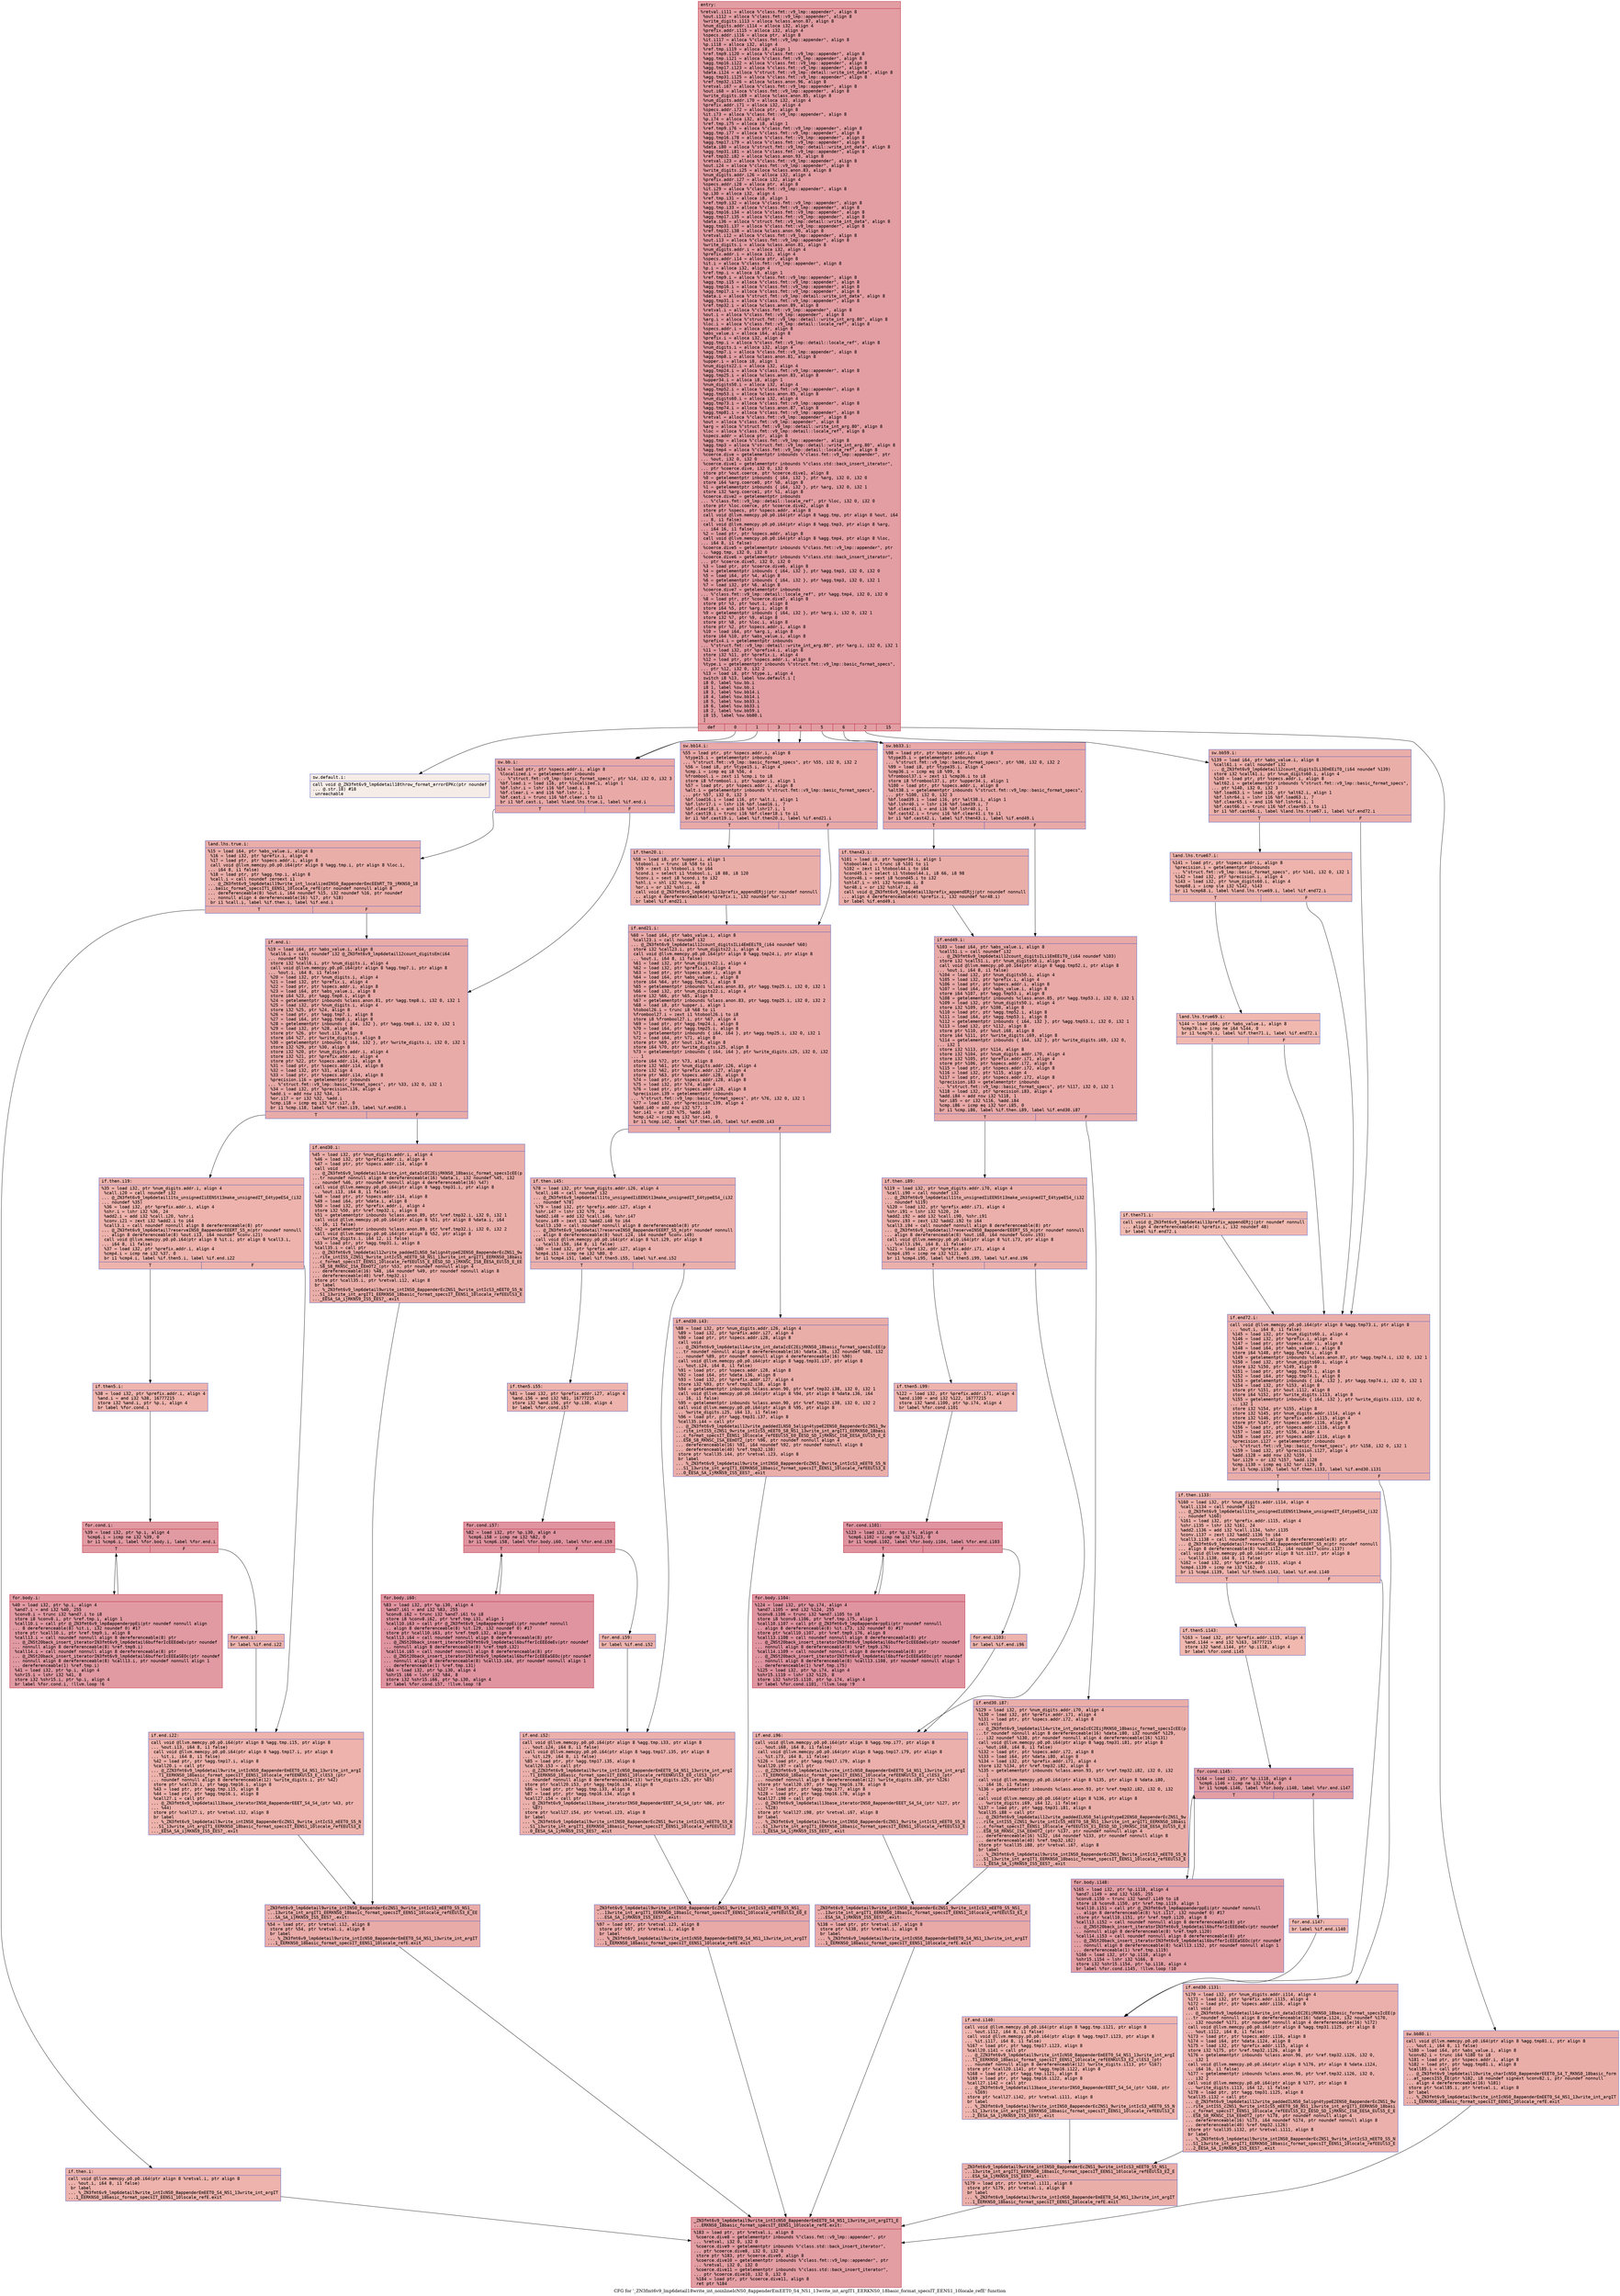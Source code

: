 digraph "CFG for '_ZN3fmt6v9_lmp6detail18write_int_noinlineIcNS0_8appenderEmEET0_S4_NS1_13write_int_argIT1_EERKNS0_18basic_format_specsIT_EENS1_10locale_refE' function" {
	label="CFG for '_ZN3fmt6v9_lmp6detail18write_int_noinlineIcNS0_8appenderEmEET0_S4_NS1_13write_int_argIT1_EERKNS0_18basic_format_specsIT_EENS1_10locale_refE' function";

	Node0x55fec3546a20 [shape=record,color="#b70d28ff", style=filled, fillcolor="#be242e70" fontname="Courier",label="{entry:\l|  %retval.i111 = alloca %\"class.fmt::v9_lmp::appender\", align 8\l  %out.i112 = alloca %\"class.fmt::v9_lmp::appender\", align 8\l  %write_digits.i113 = alloca %class.anon.87, align 8\l  %num_digits.addr.i114 = alloca i32, align 4\l  %prefix.addr.i115 = alloca i32, align 4\l  %specs.addr.i116 = alloca ptr, align 8\l  %it.i117 = alloca %\"class.fmt::v9_lmp::appender\", align 8\l  %p.i118 = alloca i32, align 4\l  %ref.tmp.i119 = alloca i8, align 1\l  %ref.tmp9.i120 = alloca %\"class.fmt::v9_lmp::appender\", align 8\l  %agg.tmp.i121 = alloca %\"class.fmt::v9_lmp::appender\", align 8\l  %agg.tmp16.i122 = alloca %\"class.fmt::v9_lmp::appender\", align 8\l  %agg.tmp17.i123 = alloca %\"class.fmt::v9_lmp::appender\", align 8\l  %data.i124 = alloca %\"struct.fmt::v9_lmp::detail::write_int_data\", align 8\l  %agg.tmp31.i125 = alloca %\"class.fmt::v9_lmp::appender\", align 8\l  %ref.tmp32.i126 = alloca %class.anon.96, align 8\l  %retval.i67 = alloca %\"class.fmt::v9_lmp::appender\", align 8\l  %out.i68 = alloca %\"class.fmt::v9_lmp::appender\", align 8\l  %write_digits.i69 = alloca %class.anon.85, align 8\l  %num_digits.addr.i70 = alloca i32, align 4\l  %prefix.addr.i71 = alloca i32, align 4\l  %specs.addr.i72 = alloca ptr, align 8\l  %it.i73 = alloca %\"class.fmt::v9_lmp::appender\", align 8\l  %p.i74 = alloca i32, align 4\l  %ref.tmp.i75 = alloca i8, align 1\l  %ref.tmp9.i76 = alloca %\"class.fmt::v9_lmp::appender\", align 8\l  %agg.tmp.i77 = alloca %\"class.fmt::v9_lmp::appender\", align 8\l  %agg.tmp16.i78 = alloca %\"class.fmt::v9_lmp::appender\", align 8\l  %agg.tmp17.i79 = alloca %\"class.fmt::v9_lmp::appender\", align 8\l  %data.i80 = alloca %\"struct.fmt::v9_lmp::detail::write_int_data\", align 8\l  %agg.tmp31.i81 = alloca %\"class.fmt::v9_lmp::appender\", align 8\l  %ref.tmp32.i82 = alloca %class.anon.93, align 8\l  %retval.i23 = alloca %\"class.fmt::v9_lmp::appender\", align 8\l  %out.i24 = alloca %\"class.fmt::v9_lmp::appender\", align 8\l  %write_digits.i25 = alloca %class.anon.83, align 8\l  %num_digits.addr.i26 = alloca i32, align 4\l  %prefix.addr.i27 = alloca i32, align 4\l  %specs.addr.i28 = alloca ptr, align 8\l  %it.i29 = alloca %\"class.fmt::v9_lmp::appender\", align 8\l  %p.i30 = alloca i32, align 4\l  %ref.tmp.i31 = alloca i8, align 1\l  %ref.tmp9.i32 = alloca %\"class.fmt::v9_lmp::appender\", align 8\l  %agg.tmp.i33 = alloca %\"class.fmt::v9_lmp::appender\", align 8\l  %agg.tmp16.i34 = alloca %\"class.fmt::v9_lmp::appender\", align 8\l  %agg.tmp17.i35 = alloca %\"class.fmt::v9_lmp::appender\", align 8\l  %data.i36 = alloca %\"struct.fmt::v9_lmp::detail::write_int_data\", align 8\l  %agg.tmp31.i37 = alloca %\"class.fmt::v9_lmp::appender\", align 8\l  %ref.tmp32.i38 = alloca %class.anon.90, align 8\l  %retval.i12 = alloca %\"class.fmt::v9_lmp::appender\", align 8\l  %out.i13 = alloca %\"class.fmt::v9_lmp::appender\", align 8\l  %write_digits.i = alloca %class.anon.81, align 8\l  %num_digits.addr.i = alloca i32, align 4\l  %prefix.addr.i = alloca i32, align 4\l  %specs.addr.i14 = alloca ptr, align 8\l  %it.i = alloca %\"class.fmt::v9_lmp::appender\", align 8\l  %p.i = alloca i32, align 4\l  %ref.tmp.i = alloca i8, align 1\l  %ref.tmp9.i = alloca %\"class.fmt::v9_lmp::appender\", align 8\l  %agg.tmp.i15 = alloca %\"class.fmt::v9_lmp::appender\", align 8\l  %agg.tmp16.i = alloca %\"class.fmt::v9_lmp::appender\", align 8\l  %agg.tmp17.i = alloca %\"class.fmt::v9_lmp::appender\", align 8\l  %data.i = alloca %\"struct.fmt::v9_lmp::detail::write_int_data\", align 8\l  %agg.tmp31.i = alloca %\"class.fmt::v9_lmp::appender\", align 8\l  %ref.tmp32.i = alloca %class.anon.89, align 8\l  %retval.i = alloca %\"class.fmt::v9_lmp::appender\", align 8\l  %out.i = alloca %\"class.fmt::v9_lmp::appender\", align 8\l  %arg.i = alloca %\"struct.fmt::v9_lmp::detail::write_int_arg.80\", align 8\l  %loc.i = alloca %\"class.fmt::v9_lmp::detail::locale_ref\", align 8\l  %specs.addr.i = alloca ptr, align 8\l  %abs_value.i = alloca i64, align 8\l  %prefix.i = alloca i32, align 4\l  %agg.tmp.i = alloca %\"class.fmt::v9_lmp::detail::locale_ref\", align 8\l  %num_digits.i = alloca i32, align 4\l  %agg.tmp7.i = alloca %\"class.fmt::v9_lmp::appender\", align 8\l  %agg.tmp8.i = alloca %class.anon.81, align 8\l  %upper.i = alloca i8, align 1\l  %num_digits22.i = alloca i32, align 4\l  %agg.tmp24.i = alloca %\"class.fmt::v9_lmp::appender\", align 8\l  %agg.tmp25.i = alloca %class.anon.83, align 8\l  %upper34.i = alloca i8, align 1\l  %num_digits50.i = alloca i32, align 4\l  %agg.tmp52.i = alloca %\"class.fmt::v9_lmp::appender\", align 8\l  %agg.tmp53.i = alloca %class.anon.85, align 8\l  %num_digits60.i = alloca i32, align 4\l  %agg.tmp73.i = alloca %\"class.fmt::v9_lmp::appender\", align 8\l  %agg.tmp74.i = alloca %class.anon.87, align 8\l  %agg.tmp81.i = alloca %\"class.fmt::v9_lmp::appender\", align 8\l  %retval = alloca %\"class.fmt::v9_lmp::appender\", align 8\l  %out = alloca %\"class.fmt::v9_lmp::appender\", align 8\l  %arg = alloca %\"struct.fmt::v9_lmp::detail::write_int_arg.80\", align 8\l  %loc = alloca %\"class.fmt::v9_lmp::detail::locale_ref\", align 8\l  %specs.addr = alloca ptr, align 8\l  %agg.tmp = alloca %\"class.fmt::v9_lmp::appender\", align 8\l  %agg.tmp3 = alloca %\"struct.fmt::v9_lmp::detail::write_int_arg.80\", align 8\l  %agg.tmp4 = alloca %\"class.fmt::v9_lmp::detail::locale_ref\", align 8\l  %coerce.dive = getelementptr inbounds %\"class.fmt::v9_lmp::appender\", ptr\l... %out, i32 0, i32 0\l  %coerce.dive1 = getelementptr inbounds %\"class.std::back_insert_iterator\",\l... ptr %coerce.dive, i32 0, i32 0\l  store ptr %out.coerce, ptr %coerce.dive1, align 8\l  %0 = getelementptr inbounds \{ i64, i32 \}, ptr %arg, i32 0, i32 0\l  store i64 %arg.coerce0, ptr %0, align 8\l  %1 = getelementptr inbounds \{ i64, i32 \}, ptr %arg, i32 0, i32 1\l  store i32 %arg.coerce1, ptr %1, align 8\l  %coerce.dive2 = getelementptr inbounds\l... %\"class.fmt::v9_lmp::detail::locale_ref\", ptr %loc, i32 0, i32 0\l  store ptr %loc.coerce, ptr %coerce.dive2, align 8\l  store ptr %specs, ptr %specs.addr, align 8\l  call void @llvm.memcpy.p0.p0.i64(ptr align 8 %agg.tmp, ptr align 8 %out, i64\l... 8, i1 false)\l  call void @llvm.memcpy.p0.p0.i64(ptr align 8 %agg.tmp3, ptr align 8 %arg,\l... i64 16, i1 false)\l  %2 = load ptr, ptr %specs.addr, align 8\l  call void @llvm.memcpy.p0.p0.i64(ptr align 8 %agg.tmp4, ptr align 8 %loc,\l... i64 8, i1 false)\l  %coerce.dive5 = getelementptr inbounds %\"class.fmt::v9_lmp::appender\", ptr\l... %agg.tmp, i32 0, i32 0\l  %coerce.dive6 = getelementptr inbounds %\"class.std::back_insert_iterator\",\l... ptr %coerce.dive5, i32 0, i32 0\l  %3 = load ptr, ptr %coerce.dive6, align 8\l  %4 = getelementptr inbounds \{ i64, i32 \}, ptr %agg.tmp3, i32 0, i32 0\l  %5 = load i64, ptr %4, align 8\l  %6 = getelementptr inbounds \{ i64, i32 \}, ptr %agg.tmp3, i32 0, i32 1\l  %7 = load i32, ptr %6, align 8\l  %coerce.dive7 = getelementptr inbounds\l... %\"class.fmt::v9_lmp::detail::locale_ref\", ptr %agg.tmp4, i32 0, i32 0\l  %8 = load ptr, ptr %coerce.dive7, align 8\l  store ptr %3, ptr %out.i, align 8\l  store i64 %5, ptr %arg.i, align 8\l  %9 = getelementptr inbounds \{ i64, i32 \}, ptr %arg.i, i32 0, i32 1\l  store i32 %7, ptr %9, align 8\l  store ptr %8, ptr %loc.i, align 8\l  store ptr %2, ptr %specs.addr.i, align 8\l  %10 = load i64, ptr %arg.i, align 8\l  store i64 %10, ptr %abs_value.i, align 8\l  %prefix4.i = getelementptr inbounds\l... %\"struct.fmt::v9_lmp::detail::write_int_arg.80\", ptr %arg.i, i32 0, i32 1\l  %11 = load i32, ptr %prefix4.i, align 8\l  store i32 %11, ptr %prefix.i, align 4\l  %12 = load ptr, ptr %specs.addr.i, align 8\l  %type.i = getelementptr inbounds %\"struct.fmt::v9_lmp::basic_format_specs\",\l... ptr %12, i32 0, i32 2\l  %13 = load i8, ptr %type.i, align 4\l  switch i8 %13, label %sw.default.i [\l    i8 0, label %sw.bb.i\l    i8 1, label %sw.bb.i\l    i8 3, label %sw.bb14.i\l    i8 4, label %sw.bb14.i\l    i8 5, label %sw.bb33.i\l    i8 6, label %sw.bb33.i\l    i8 2, label %sw.bb59.i\l    i8 15, label %sw.bb80.i\l  ]\l|{<s0>def|<s1>0|<s2>1|<s3>3|<s4>4|<s5>5|<s6>6|<s7>2|<s8>15}}"];
	Node0x55fec3546a20:s0 -> Node0x55fec354d020[tooltip="entry -> sw.default.i\nProbability 0.00%" ];
	Node0x55fec3546a20:s1 -> Node0x55fec354d0a0[tooltip="entry -> sw.bb.i\nProbability 25.00%" ];
	Node0x55fec3546a20:s2 -> Node0x55fec354d0a0[tooltip="entry -> sw.bb.i\nProbability 25.00%" ];
	Node0x55fec3546a20:s3 -> Node0x55fec354d0f0[tooltip="entry -> sw.bb14.i\nProbability 25.00%" ];
	Node0x55fec3546a20:s4 -> Node0x55fec354d0f0[tooltip="entry -> sw.bb14.i\nProbability 25.00%" ];
	Node0x55fec3546a20:s5 -> Node0x55fec354d170[tooltip="entry -> sw.bb33.i\nProbability 25.00%" ];
	Node0x55fec3546a20:s6 -> Node0x55fec354d170[tooltip="entry -> sw.bb33.i\nProbability 25.00%" ];
	Node0x55fec3546a20:s7 -> Node0x55fec354d1f0[tooltip="entry -> sw.bb59.i\nProbability 12.50%" ];
	Node0x55fec3546a20:s8 -> Node0x55fec354d270[tooltip="entry -> sw.bb80.i\nProbability 12.50%" ];
	Node0x55fec354d0a0 [shape=record,color="#3d50c3ff", style=filled, fillcolor="#ca3b3770" fontname="Courier",label="{sw.bb.i:\l|  %14 = load ptr, ptr %specs.addr.i, align 8\l  %localized.i = getelementptr inbounds\l... %\"struct.fmt::v9_lmp::basic_format_specs\", ptr %14, i32 0, i32 3\l  %bf.load.i = load i16, ptr %localized.i, align 1\l  %bf.lshr.i = lshr i16 %bf.load.i, 8\l  %bf.clear.i = and i16 %bf.lshr.i, 1\l  %bf.cast.i = trunc i16 %bf.clear.i to i1\l  br i1 %bf.cast.i, label %land.lhs.true.i, label %if.end.i\l|{<s0>T|<s1>F}}"];
	Node0x55fec354d0a0:s0 -> Node0x55fec354d950[tooltip="sw.bb.i -> land.lhs.true.i\nProbability 50.00%" ];
	Node0x55fec354d0a0:s1 -> Node0x55fec354d9d0[tooltip="sw.bb.i -> if.end.i\nProbability 50.00%" ];
	Node0x55fec354d950 [shape=record,color="#3d50c3ff", style=filled, fillcolor="#d0473d70" fontname="Courier",label="{land.lhs.true.i:\l|  %15 = load i64, ptr %abs_value.i, align 8\l  %16 = load i32, ptr %prefix.i, align 4\l  %17 = load ptr, ptr %specs.addr.i, align 8\l  call void @llvm.memcpy.p0.p0.i64(ptr align 8 %agg.tmp.i, ptr align 8 %loc.i,\l... i64 8, i1 false)\l  %18 = load ptr, ptr %agg.tmp.i, align 8\l  %call.i = call noundef zeroext i1\l... @_ZN3fmt6v9_lmp6detail19write_int_localizedINS0_8appenderEmcEEbRT_T0_jRKNS0_18\l...basic_format_specsIT1_EENS1_10locale_refE(ptr noundef nonnull align 8\l... dereferenceable(8) %out.i, i64 noundef %15, i32 noundef %16, ptr noundef\l... nonnull align 4 dereferenceable(16) %17, ptr %18)\l  br i1 %call.i, label %if.then.i, label %if.end.i\l|{<s0>T|<s1>F}}"];
	Node0x55fec354d950:s0 -> Node0x55fec354e1c0[tooltip="land.lhs.true.i -> if.then.i\nProbability 50.00%" ];
	Node0x55fec354d950:s1 -> Node0x55fec354d9d0[tooltip="land.lhs.true.i -> if.end.i\nProbability 50.00%" ];
	Node0x55fec354e1c0 [shape=record,color="#3d50c3ff", style=filled, fillcolor="#d6524470" fontname="Courier",label="{if.then.i:\l|  call void @llvm.memcpy.p0.p0.i64(ptr align 8 %retval.i, ptr align 8\l... %out.i, i64 8, i1 false)\l  br label\l... %_ZN3fmt6v9_lmp6detail9write_intIcNS0_8appenderEmEET0_S4_NS1_13write_int_argIT\l...1_EERKNS0_18basic_format_specsIT_EENS1_10locale_refE.exit\l}"];
	Node0x55fec354e1c0 -> Node0x55fec354e4f0[tooltip="if.then.i -> _ZN3fmt6v9_lmp6detail9write_intIcNS0_8appenderEmEET0_S4_NS1_13write_int_argIT1_EERKNS0_18basic_format_specsIT_EENS1_10locale_refE.exit\nProbability 100.00%" ];
	Node0x55fec354d9d0 [shape=record,color="#3d50c3ff", style=filled, fillcolor="#cc403a70" fontname="Courier",label="{if.end.i:\l|  %19 = load i64, ptr %abs_value.i, align 8\l  %call6.i = call noundef i32 @_ZN3fmt6v9_lmp6detail12count_digitsEm(i64\l... noundef %19)\l  store i32 %call6.i, ptr %num_digits.i, align 4\l  call void @llvm.memcpy.p0.p0.i64(ptr align 8 %agg.tmp7.i, ptr align 8\l... %out.i, i64 8, i1 false)\l  %20 = load i32, ptr %num_digits.i, align 4\l  %21 = load i32, ptr %prefix.i, align 4\l  %22 = load ptr, ptr %specs.addr.i, align 8\l  %23 = load i64, ptr %abs_value.i, align 8\l  store i64 %23, ptr %agg.tmp8.i, align 8\l  %24 = getelementptr inbounds %class.anon.81, ptr %agg.tmp8.i, i32 0, i32 1\l  %25 = load i32, ptr %num_digits.i, align 4\l  store i32 %25, ptr %24, align 8\l  %26 = load ptr, ptr %agg.tmp7.i, align 8\l  %27 = load i64, ptr %agg.tmp8.i, align 8\l  %28 = getelementptr inbounds \{ i64, i32 \}, ptr %agg.tmp8.i, i32 0, i32 1\l  %29 = load i32, ptr %28, align 8\l  store ptr %26, ptr %out.i13, align 8\l  store i64 %27, ptr %write_digits.i, align 8\l  %30 = getelementptr inbounds \{ i64, i32 \}, ptr %write_digits.i, i32 0, i32 1\l  store i32 %29, ptr %30, align 8\l  store i32 %20, ptr %num_digits.addr.i, align 4\l  store i32 %21, ptr %prefix.addr.i, align 4\l  store ptr %22, ptr %specs.addr.i14, align 8\l  %31 = load ptr, ptr %specs.addr.i14, align 8\l  %32 = load i32, ptr %31, align 4\l  %33 = load ptr, ptr %specs.addr.i14, align 8\l  %precision.i16 = getelementptr inbounds\l... %\"struct.fmt::v9_lmp::basic_format_specs\", ptr %33, i32 0, i32 1\l  %34 = load i32, ptr %precision.i16, align 4\l  %add.i = add nsw i32 %34, 1\l  %or.i17 = or i32 %32, %add.i\l  %cmp.i18 = icmp eq i32 %or.i17, 0\l  br i1 %cmp.i18, label %if.then.i19, label %if.end30.i\l|{<s0>T|<s1>F}}"];
	Node0x55fec354d9d0:s0 -> Node0x55fec354f8a0[tooltip="if.end.i -> if.then.i19\nProbability 37.50%" ];
	Node0x55fec354d9d0:s1 -> Node0x55fec354f8f0[tooltip="if.end.i -> if.end30.i\nProbability 62.50%" ];
	Node0x55fec354f8a0 [shape=record,color="#3d50c3ff", style=filled, fillcolor="#d6524470" fontname="Courier",label="{if.then.i19:\l|  %35 = load i32, ptr %num_digits.addr.i, align 4\l  %call.i20 = call noundef i32\l... @_ZN3fmt6v9_lmp6detail11to_unsignedIiEENSt13make_unsignedIT_E4typeES4_(i32\l... noundef %35)\l  %36 = load i32, ptr %prefix.addr.i, align 4\l  %shr.i = lshr i32 %36, 24\l  %add2.i = add i32 %call.i20, %shr.i\l  %conv.i21 = zext i32 %add2.i to i64\l  %call3.i = call noundef nonnull align 8 dereferenceable(8) ptr\l... @_ZN3fmt6v9_lmp6detail7reserveINS0_8appenderEEERT_S5_m(ptr noundef nonnull\l... align 8 dereferenceable(8) %out.i13, i64 noundef %conv.i21)\l  call void @llvm.memcpy.p0.p0.i64(ptr align 8 %it.i, ptr align 8 %call3.i,\l... i64 8, i1 false)\l  %37 = load i32, ptr %prefix.addr.i, align 4\l  %cmp4.i = icmp ne i32 %37, 0\l  br i1 %cmp4.i, label %if.then5.i, label %if.end.i22\l|{<s0>T|<s1>F}}"];
	Node0x55fec354f8a0:s0 -> Node0x55fec35502d0[tooltip="if.then.i19 -> if.then5.i\nProbability 62.50%" ];
	Node0x55fec354f8a0:s1 -> Node0x55fec3550320[tooltip="if.then.i19 -> if.end.i22\nProbability 37.50%" ];
	Node0x55fec35502d0 [shape=record,color="#3d50c3ff", style=filled, fillcolor="#d8564670" fontname="Courier",label="{if.then5.i:\l|  %38 = load i32, ptr %prefix.addr.i, align 4\l  %and.i = and i32 %38, 16777215\l  store i32 %and.i, ptr %p.i, align 4\l  br label %for.cond.i\l}"];
	Node0x55fec35502d0 -> Node0x55fec3550630[tooltip="if.then5.i -> for.cond.i\nProbability 100.00%" ];
	Node0x55fec3550630 [shape=record,color="#b70d28ff", style=filled, fillcolor="#bb1b2c70" fontname="Courier",label="{for.cond.i:\l|  %39 = load i32, ptr %p.i, align 4\l  %cmp6.i = icmp ne i32 %39, 0\l  br i1 %cmp6.i, label %for.body.i, label %for.end.i\l|{<s0>T|<s1>F}}"];
	Node0x55fec3550630:s0 -> Node0x55fec3550850[tooltip="for.cond.i -> for.body.i\nProbability 96.88%" ];
	Node0x55fec3550630:s1 -> Node0x55fec35508d0[tooltip="for.cond.i -> for.end.i\nProbability 3.12%" ];
	Node0x55fec3550850 [shape=record,color="#b70d28ff", style=filled, fillcolor="#bb1b2c70" fontname="Courier",label="{for.body.i:\l|  %40 = load i32, ptr %p.i, align 4\l  %and7.i = and i32 %40, 255\l  %conv8.i = trunc i32 %and7.i to i8\l  store i8 %conv8.i, ptr %ref.tmp.i, align 1\l  %call10.i = call ptr @_ZN3fmt6v9_lmp8appenderppEi(ptr noundef nonnull align\l... 8 dereferenceable(8) %it.i, i32 noundef 0) #17\l  store ptr %call10.i, ptr %ref.tmp9.i, align 8\l  %call13.i = call noundef nonnull align 8 dereferenceable(8) ptr\l... @_ZNSt20back_insert_iteratorIN3fmt6v9_lmp6detail6bufferIcEEEdeEv(ptr noundef\l... nonnull align 8 dereferenceable(8) %ref.tmp9.i)\l  %call14.i = call noundef nonnull align 8 dereferenceable(8) ptr\l... @_ZNSt20back_insert_iteratorIN3fmt6v9_lmp6detail6bufferIcEEEaSEOc(ptr noundef\l... nonnull align 8 dereferenceable(8) %call13.i, ptr noundef nonnull align 1\l... dereferenceable(1) %ref.tmp.i)\l  %41 = load i32, ptr %p.i, align 4\l  %shr15.i = lshr i32 %41, 8\l  store i32 %shr15.i, ptr %p.i, align 4\l  br label %for.cond.i, !llvm.loop !6\l}"];
	Node0x55fec3550850 -> Node0x55fec3550630[tooltip="for.body.i -> for.cond.i\nProbability 100.00%" ];
	Node0x55fec35508d0 [shape=record,color="#3d50c3ff", style=filled, fillcolor="#d8564670" fontname="Courier",label="{for.end.i:\l|  br label %if.end.i22\l}"];
	Node0x55fec35508d0 -> Node0x55fec3550320[tooltip="for.end.i -> if.end.i22\nProbability 100.00%" ];
	Node0x55fec3550320 [shape=record,color="#3d50c3ff", style=filled, fillcolor="#d6524470" fontname="Courier",label="{if.end.i22:\l|  call void @llvm.memcpy.p0.p0.i64(ptr align 8 %agg.tmp.i15, ptr align 8\l... %out.i13, i64 8, i1 false)\l  call void @llvm.memcpy.p0.p0.i64(ptr align 8 %agg.tmp17.i, ptr align 8\l... %it.i, i64 8, i1 false)\l  %42 = load ptr, ptr %agg.tmp17.i, align 8\l  %call20.i = call ptr\l... @_ZZN3fmt6v9_lmp6detail9write_intIcNS0_8appenderEmEET0_S4_NS1_13write_int_argI\l...T1_EERKNS0_18basic_format_specsIT_EENS1_10locale_refEENKUlS3_E_clES3_(ptr\l... noundef nonnull align 8 dereferenceable(12) %write_digits.i, ptr %42)\l  store ptr %call20.i, ptr %agg.tmp16.i, align 8\l  %43 = load ptr, ptr %agg.tmp.i15, align 8\l  %44 = load ptr, ptr %agg.tmp16.i, align 8\l  %call27.i = call ptr\l... @_ZN3fmt6v9_lmp6detail13base_iteratorINS0_8appenderEEET_S4_S4_(ptr %43, ptr\l... %44)\l  store ptr %call27.i, ptr %retval.i12, align 8\l  br label\l... %_ZN3fmt6v9_lmp6detail9write_intINS0_8appenderEcZNS1_9write_intIcS3_mEET0_S5_N\l...S1_13write_int_argIT1_EERKNS0_18basic_format_specsIT_EENS1_10locale_refEEUlS3_E\l..._EESA_SA_ijRKNS9_IS5_EES7_.exit\l}"];
	Node0x55fec3550320 -> Node0x55fec3551bf0[tooltip="if.end.i22 -> _ZN3fmt6v9_lmp6detail9write_intINS0_8appenderEcZNS1_9write_intIcS3_mEET0_S5_NS1_13write_int_argIT1_EERKNS0_18basic_format_specsIT_EENS1_10locale_refEEUlS3_E_EESA_SA_ijRKNS9_IS5_EES7_.exit\nProbability 100.00%" ];
	Node0x55fec354f8f0 [shape=record,color="#3d50c3ff", style=filled, fillcolor="#d0473d70" fontname="Courier",label="{if.end30.i:\l|  %45 = load i32, ptr %num_digits.addr.i, align 4\l  %46 = load i32, ptr %prefix.addr.i, align 4\l  %47 = load ptr, ptr %specs.addr.i14, align 8\l  call void\l... @_ZN3fmt6v9_lmp6detail14write_int_dataIcEC2EijRKNS0_18basic_format_specsIcEE(p\l...tr noundef nonnull align 8 dereferenceable(16) %data.i, i32 noundef %45, i32\l... noundef %46, ptr noundef nonnull align 4 dereferenceable(16) %47)\l  call void @llvm.memcpy.p0.p0.i64(ptr align 8 %agg.tmp31.i, ptr align 8\l... %out.i13, i64 8, i1 false)\l  %48 = load ptr, ptr %specs.addr.i14, align 8\l  %49 = load i64, ptr %data.i, align 8\l  %50 = load i32, ptr %prefix.addr.i, align 4\l  store i32 %50, ptr %ref.tmp32.i, align 8\l  %51 = getelementptr inbounds %class.anon.89, ptr %ref.tmp32.i, i32 0, i32 1\l  call void @llvm.memcpy.p0.p0.i64(ptr align 8 %51, ptr align 8 %data.i, i64\l... 16, i1 false)\l  %52 = getelementptr inbounds %class.anon.89, ptr %ref.tmp32.i, i32 0, i32 2\l  call void @llvm.memcpy.p0.p0.i64(ptr align 8 %52, ptr align 8\l... %write_digits.i, i64 12, i1 false)\l  %53 = load ptr, ptr %agg.tmp31.i, align 8\l  %call35.i = call ptr\l... @_ZN3fmt6v9_lmp6detail12write_paddedILNS0_5align4typeE2ENS0_8appenderEcZNS1_9w\l...rite_intIS5_cZNS1_9write_intIcS5_mEET0_S8_NS1_13write_int_argIT1_EERKNS0_18basi\l...c_format_specsIT_EENS1_10locale_refEEUlS5_E_EESD_SD_ijRKNSC_IS8_EESA_EUlS5_E_EE\l...S8_S8_RKNSC_ISA_EEmOT2_(ptr %53, ptr noundef nonnull align 4\l... dereferenceable(16) %48, i64 noundef %49, ptr noundef nonnull align 8\l... dereferenceable(40) %ref.tmp32.i)\l  store ptr %call35.i, ptr %retval.i12, align 8\l  br label\l... %_ZN3fmt6v9_lmp6detail9write_intINS0_8appenderEcZNS1_9write_intIcS3_mEET0_S5_N\l...S1_13write_int_argIT1_EERKNS0_18basic_format_specsIT_EENS1_10locale_refEEUlS3_E\l..._EESA_SA_ijRKNS9_IS5_EES7_.exit\l}"];
	Node0x55fec354f8f0 -> Node0x55fec3551bf0[tooltip="if.end30.i -> _ZN3fmt6v9_lmp6detail9write_intINS0_8appenderEcZNS1_9write_intIcS3_mEET0_S5_NS1_13write_int_argIT1_EERKNS0_18basic_format_specsIT_EENS1_10locale_refEEUlS3_E_EESA_SA_ijRKNS9_IS5_EES7_.exit\nProbability 100.00%" ];
	Node0x55fec3551bf0 [shape=record,color="#3d50c3ff", style=filled, fillcolor="#cc403a70" fontname="Courier",label="{_ZN3fmt6v9_lmp6detail9write_intINS0_8appenderEcZNS1_9write_intIcS3_mEET0_S5_NS1_\l...13write_int_argIT1_EERKNS0_18basic_format_specsIT_EENS1_10locale_refEEUlS3_E_EE\l...SA_SA_ijRKNS9_IS5_EES7_.exit:\l|  %54 = load ptr, ptr %retval.i12, align 8\l  store ptr %54, ptr %retval.i, align 8\l  br label\l... %_ZN3fmt6v9_lmp6detail9write_intIcNS0_8appenderEmEET0_S4_NS1_13write_int_argIT\l...1_EERKNS0_18basic_format_specsIT_EENS1_10locale_refE.exit\l}"];
	Node0x55fec3551bf0 -> Node0x55fec354e4f0[tooltip="_ZN3fmt6v9_lmp6detail9write_intINS0_8appenderEcZNS1_9write_intIcS3_mEET0_S5_NS1_13write_int_argIT1_EERKNS0_18basic_format_specsIT_EENS1_10locale_refEEUlS3_E_EESA_SA_ijRKNS9_IS5_EES7_.exit -> _ZN3fmt6v9_lmp6detail9write_intIcNS0_8appenderEmEET0_S4_NS1_13write_int_argIT1_EERKNS0_18basic_format_specsIT_EENS1_10locale_refE.exit\nProbability 100.00%" ];
	Node0x55fec354d0f0 [shape=record,color="#3d50c3ff", style=filled, fillcolor="#ca3b3770" fontname="Courier",label="{sw.bb14.i:\l|  %55 = load ptr, ptr %specs.addr.i, align 8\l  %type15.i = getelementptr inbounds\l... %\"struct.fmt::v9_lmp::basic_format_specs\", ptr %55, i32 0, i32 2\l  %56 = load i8, ptr %type15.i, align 4\l  %cmp.i = icmp eq i8 %56, 4\l  %frombool.i = zext i1 %cmp.i to i8\l  store i8 %frombool.i, ptr %upper.i, align 1\l  %57 = load ptr, ptr %specs.addr.i, align 8\l  %alt.i = getelementptr inbounds %\"struct.fmt::v9_lmp::basic_format_specs\",\l... ptr %57, i32 0, i32 3\l  %bf.load16.i = load i16, ptr %alt.i, align 1\l  %bf.lshr17.i = lshr i16 %bf.load16.i, 7\l  %bf.clear18.i = and i16 %bf.lshr17.i, 1\l  %bf.cast19.i = trunc i16 %bf.clear18.i to i1\l  br i1 %bf.cast19.i, label %if.then20.i, label %if.end21.i\l|{<s0>T|<s1>F}}"];
	Node0x55fec354d0f0:s0 -> Node0x55fec3554250[tooltip="sw.bb14.i -> if.then20.i\nProbability 50.00%" ];
	Node0x55fec354d0f0:s1 -> Node0x55fec35542d0[tooltip="sw.bb14.i -> if.end21.i\nProbability 50.00%" ];
	Node0x55fec3554250 [shape=record,color="#3d50c3ff", style=filled, fillcolor="#d0473d70" fontname="Courier",label="{if.then20.i:\l|  %58 = load i8, ptr %upper.i, align 1\l  %tobool.i = trunc i8 %58 to i1\l  %59 = zext i1 %tobool.i to i64\l  %cond.i = select i1 %tobool.i, i8 88, i8 120\l  %conv.i = sext i8 %cond.i to i32\l  %shl.i = shl i32 %conv.i, 8\l  %or.i = or i32 %shl.i, 48\l  call void @_ZN3fmt6v9_lmp6detail13prefix_appendERjj(ptr noundef nonnull\l... align 4 dereferenceable(4) %prefix.i, i32 noundef %or.i)\l  br label %if.end21.i\l}"];
	Node0x55fec3554250 -> Node0x55fec35542d0[tooltip="if.then20.i -> if.end21.i\nProbability 100.00%" ];
	Node0x55fec35542d0 [shape=record,color="#3d50c3ff", style=filled, fillcolor="#ca3b3770" fontname="Courier",label="{if.end21.i:\l|  %60 = load i64, ptr %abs_value.i, align 8\l  %call23.i = call noundef i32\l... @_ZN3fmt6v9_lmp6detail12count_digitsILi4EmEEiT0_(i64 noundef %60)\l  store i32 %call23.i, ptr %num_digits22.i, align 4\l  call void @llvm.memcpy.p0.p0.i64(ptr align 8 %agg.tmp24.i, ptr align 8\l... %out.i, i64 8, i1 false)\l  %61 = load i32, ptr %num_digits22.i, align 4\l  %62 = load i32, ptr %prefix.i, align 4\l  %63 = load ptr, ptr %specs.addr.i, align 8\l  %64 = load i64, ptr %abs_value.i, align 8\l  store i64 %64, ptr %agg.tmp25.i, align 8\l  %65 = getelementptr inbounds %class.anon.83, ptr %agg.tmp25.i, i32 0, i32 1\l  %66 = load i32, ptr %num_digits22.i, align 4\l  store i32 %66, ptr %65, align 8\l  %67 = getelementptr inbounds %class.anon.83, ptr %agg.tmp25.i, i32 0, i32 2\l  %68 = load i8, ptr %upper.i, align 1\l  %tobool26.i = trunc i8 %68 to i1\l  %frombool27.i = zext i1 %tobool26.i to i8\l  store i8 %frombool27.i, ptr %67, align 4\l  %69 = load ptr, ptr %agg.tmp24.i, align 8\l  %70 = load i64, ptr %agg.tmp25.i, align 8\l  %71 = getelementptr inbounds \{ i64, i64 \}, ptr %agg.tmp25.i, i32 0, i32 1\l  %72 = load i64, ptr %71, align 8\l  store ptr %69, ptr %out.i24, align 8\l  store i64 %70, ptr %write_digits.i25, align 8\l  %73 = getelementptr inbounds \{ i64, i64 \}, ptr %write_digits.i25, i32 0, i32\l... 1\l  store i64 %72, ptr %73, align 8\l  store i32 %61, ptr %num_digits.addr.i26, align 4\l  store i32 %62, ptr %prefix.addr.i27, align 4\l  store ptr %63, ptr %specs.addr.i28, align 8\l  %74 = load ptr, ptr %specs.addr.i28, align 8\l  %75 = load i32, ptr %74, align 4\l  %76 = load ptr, ptr %specs.addr.i28, align 8\l  %precision.i39 = getelementptr inbounds\l... %\"struct.fmt::v9_lmp::basic_format_specs\", ptr %76, i32 0, i32 1\l  %77 = load i32, ptr %precision.i39, align 4\l  %add.i40 = add nsw i32 %77, 1\l  %or.i41 = or i32 %75, %add.i40\l  %cmp.i42 = icmp eq i32 %or.i41, 0\l  br i1 %cmp.i42, label %if.then.i45, label %if.end30.i43\l|{<s0>T|<s1>F}}"];
	Node0x55fec35542d0:s0 -> Node0x55fec3556170[tooltip="if.end21.i -> if.then.i45\nProbability 37.50%" ];
	Node0x55fec35542d0:s1 -> Node0x55fec35561c0[tooltip="if.end21.i -> if.end30.i43\nProbability 62.50%" ];
	Node0x55fec3556170 [shape=record,color="#3d50c3ff", style=filled, fillcolor="#d24b4070" fontname="Courier",label="{if.then.i45:\l|  %78 = load i32, ptr %num_digits.addr.i26, align 4\l  %call.i46 = call noundef i32\l... @_ZN3fmt6v9_lmp6detail11to_unsignedIiEENSt13make_unsignedIT_E4typeES4_(i32\l... noundef %78)\l  %79 = load i32, ptr %prefix.addr.i27, align 4\l  %shr.i47 = lshr i32 %79, 24\l  %add2.i48 = add i32 %call.i46, %shr.i47\l  %conv.i49 = zext i32 %add2.i48 to i64\l  %call3.i50 = call noundef nonnull align 8 dereferenceable(8) ptr\l... @_ZN3fmt6v9_lmp6detail7reserveINS0_8appenderEEERT_S5_m(ptr noundef nonnull\l... align 8 dereferenceable(8) %out.i24, i64 noundef %conv.i49)\l  call void @llvm.memcpy.p0.p0.i64(ptr align 8 %it.i29, ptr align 8\l... %call3.i50, i64 8, i1 false)\l  %80 = load i32, ptr %prefix.addr.i27, align 4\l  %cmp4.i51 = icmp ne i32 %80, 0\l  br i1 %cmp4.i51, label %if.then5.i55, label %if.end.i52\l|{<s0>T|<s1>F}}"];
	Node0x55fec3556170:s0 -> Node0x55fec3556b60[tooltip="if.then.i45 -> if.then5.i55\nProbability 62.50%" ];
	Node0x55fec3556170:s1 -> Node0x55fec3556bb0[tooltip="if.then.i45 -> if.end.i52\nProbability 37.50%" ];
	Node0x55fec3556b60 [shape=record,color="#3d50c3ff", style=filled, fillcolor="#d6524470" fontname="Courier",label="{if.then5.i55:\l|  %81 = load i32, ptr %prefix.addr.i27, align 4\l  %and.i56 = and i32 %81, 16777215\l  store i32 %and.i56, ptr %p.i30, align 4\l  br label %for.cond.i57\l}"];
	Node0x55fec3556b60 -> Node0x55fec3556ec0[tooltip="if.then5.i55 -> for.cond.i57\nProbability 100.00%" ];
	Node0x55fec3556ec0 [shape=record,color="#b70d28ff", style=filled, fillcolor="#b70d2870" fontname="Courier",label="{for.cond.i57:\l|  %82 = load i32, ptr %p.i30, align 4\l  %cmp6.i58 = icmp ne i32 %82, 0\l  br i1 %cmp6.i58, label %for.body.i60, label %for.end.i59\l|{<s0>T|<s1>F}}"];
	Node0x55fec3556ec0:s0 -> Node0x55fec35570c0[tooltip="for.cond.i57 -> for.body.i60\nProbability 96.88%" ];
	Node0x55fec3556ec0:s1 -> Node0x55fec3557140[tooltip="for.cond.i57 -> for.end.i59\nProbability 3.12%" ];
	Node0x55fec35570c0 [shape=record,color="#b70d28ff", style=filled, fillcolor="#b70d2870" fontname="Courier",label="{for.body.i60:\l|  %83 = load i32, ptr %p.i30, align 4\l  %and7.i61 = and i32 %83, 255\l  %conv8.i62 = trunc i32 %and7.i61 to i8\l  store i8 %conv8.i62, ptr %ref.tmp.i31, align 1\l  %call10.i63 = call ptr @_ZN3fmt6v9_lmp8appenderppEi(ptr noundef nonnull\l... align 8 dereferenceable(8) %it.i29, i32 noundef 0) #17\l  store ptr %call10.i63, ptr %ref.tmp9.i32, align 8\l  %call13.i64 = call noundef nonnull align 8 dereferenceable(8) ptr\l... @_ZNSt20back_insert_iteratorIN3fmt6v9_lmp6detail6bufferIcEEEdeEv(ptr noundef\l... nonnull align 8 dereferenceable(8) %ref.tmp9.i32)\l  %call14.i65 = call noundef nonnull align 8 dereferenceable(8) ptr\l... @_ZNSt20back_insert_iteratorIN3fmt6v9_lmp6detail6bufferIcEEEaSEOc(ptr noundef\l... nonnull align 8 dereferenceable(8) %call13.i64, ptr noundef nonnull align 1\l... dereferenceable(1) %ref.tmp.i31)\l  %84 = load i32, ptr %p.i30, align 4\l  %shr15.i66 = lshr i32 %84, 8\l  store i32 %shr15.i66, ptr %p.i30, align 4\l  br label %for.cond.i57, !llvm.loop !8\l}"];
	Node0x55fec35570c0 -> Node0x55fec3556ec0[tooltip="for.body.i60 -> for.cond.i57\nProbability 100.00%" ];
	Node0x55fec3557140 [shape=record,color="#3d50c3ff", style=filled, fillcolor="#d6524470" fontname="Courier",label="{for.end.i59:\l|  br label %if.end.i52\l}"];
	Node0x55fec3557140 -> Node0x55fec3556bb0[tooltip="for.end.i59 -> if.end.i52\nProbability 100.00%" ];
	Node0x55fec3556bb0 [shape=record,color="#3d50c3ff", style=filled, fillcolor="#d24b4070" fontname="Courier",label="{if.end.i52:\l|  call void @llvm.memcpy.p0.p0.i64(ptr align 8 %agg.tmp.i33, ptr align 8\l... %out.i24, i64 8, i1 false)\l  call void @llvm.memcpy.p0.p0.i64(ptr align 8 %agg.tmp17.i35, ptr align 8\l... %it.i29, i64 8, i1 false)\l  %85 = load ptr, ptr %agg.tmp17.i35, align 8\l  %call20.i53 = call ptr\l... @_ZZN3fmt6v9_lmp6detail9write_intIcNS0_8appenderEmEET0_S4_NS1_13write_int_argI\l...T1_EERKNS0_18basic_format_specsIT_EENS1_10locale_refEENKUlS3_E0_clES3_(ptr\l... noundef nonnull align 8 dereferenceable(13) %write_digits.i25, ptr %85)\l  store ptr %call20.i53, ptr %agg.tmp16.i34, align 8\l  %86 = load ptr, ptr %agg.tmp.i33, align 8\l  %87 = load ptr, ptr %agg.tmp16.i34, align 8\l  %call27.i54 = call ptr\l... @_ZN3fmt6v9_lmp6detail13base_iteratorINS0_8appenderEEET_S4_S4_(ptr %86, ptr\l... %87)\l  store ptr %call27.i54, ptr %retval.i23, align 8\l  br label\l... %_ZN3fmt6v9_lmp6detail9write_intINS0_8appenderEcZNS1_9write_intIcS3_mEET0_S5_N\l...S1_13write_int_argIT1_EERKNS0_18basic_format_specsIT_EENS1_10locale_refEEUlS3_E\l...0_EESA_SA_ijRKNS9_IS5_EES7_.exit\l}"];
	Node0x55fec3556bb0 -> Node0x55fec35590d0[tooltip="if.end.i52 -> _ZN3fmt6v9_lmp6detail9write_intINS0_8appenderEcZNS1_9write_intIcS3_mEET0_S5_NS1_13write_int_argIT1_EERKNS0_18basic_format_specsIT_EENS1_10locale_refEEUlS3_E0_EESA_SA_ijRKNS9_IS5_EES7_.exit\nProbability 100.00%" ];
	Node0x55fec35561c0 [shape=record,color="#3d50c3ff", style=filled, fillcolor="#d0473d70" fontname="Courier",label="{if.end30.i43:\l|  %88 = load i32, ptr %num_digits.addr.i26, align 4\l  %89 = load i32, ptr %prefix.addr.i27, align 4\l  %90 = load ptr, ptr %specs.addr.i28, align 8\l  call void\l... @_ZN3fmt6v9_lmp6detail14write_int_dataIcEC2EijRKNS0_18basic_format_specsIcEE(p\l...tr noundef nonnull align 8 dereferenceable(16) %data.i36, i32 noundef %88, i32\l... noundef %89, ptr noundef nonnull align 4 dereferenceable(16) %90)\l  call void @llvm.memcpy.p0.p0.i64(ptr align 8 %agg.tmp31.i37, ptr align 8\l... %out.i24, i64 8, i1 false)\l  %91 = load ptr, ptr %specs.addr.i28, align 8\l  %92 = load i64, ptr %data.i36, align 8\l  %93 = load i32, ptr %prefix.addr.i27, align 4\l  store i32 %93, ptr %ref.tmp32.i38, align 8\l  %94 = getelementptr inbounds %class.anon.90, ptr %ref.tmp32.i38, i32 0, i32 1\l  call void @llvm.memcpy.p0.p0.i64(ptr align 8 %94, ptr align 8 %data.i36, i64\l... 16, i1 false)\l  %95 = getelementptr inbounds %class.anon.90, ptr %ref.tmp32.i38, i32 0, i32 2\l  call void @llvm.memcpy.p0.p0.i64(ptr align 8 %95, ptr align 8\l... %write_digits.i25, i64 13, i1 false)\l  %96 = load ptr, ptr %agg.tmp31.i37, align 8\l  %call35.i44 = call ptr\l... @_ZN3fmt6v9_lmp6detail12write_paddedILNS0_5align4typeE2ENS0_8appenderEcZNS1_9w\l...rite_intIS5_cZNS1_9write_intIcS5_mEET0_S8_NS1_13write_int_argIT1_EERKNS0_18basi\l...c_format_specsIT_EENS1_10locale_refEEUlS5_E0_EESD_SD_ijRKNSC_IS8_EESA_EUlS5_E_E\l...ES8_S8_RKNSC_ISA_EEmOT2_(ptr %96, ptr noundef nonnull align 4\l... dereferenceable(16) %91, i64 noundef %92, ptr noundef nonnull align 8\l... dereferenceable(40) %ref.tmp32.i38)\l  store ptr %call35.i44, ptr %retval.i23, align 8\l  br label\l... %_ZN3fmt6v9_lmp6detail9write_intINS0_8appenderEcZNS1_9write_intIcS3_mEET0_S5_N\l...S1_13write_int_argIT1_EERKNS0_18basic_format_specsIT_EENS1_10locale_refEEUlS3_E\l...0_EESA_SA_ijRKNS9_IS5_EES7_.exit\l}"];
	Node0x55fec35561c0 -> Node0x55fec35590d0[tooltip="if.end30.i43 -> _ZN3fmt6v9_lmp6detail9write_intINS0_8appenderEcZNS1_9write_intIcS3_mEET0_S5_NS1_13write_int_argIT1_EERKNS0_18basic_format_specsIT_EENS1_10locale_refEEUlS3_E0_EESA_SA_ijRKNS9_IS5_EES7_.exit\nProbability 100.00%" ];
	Node0x55fec35590d0 [shape=record,color="#3d50c3ff", style=filled, fillcolor="#ca3b3770" fontname="Courier",label="{_ZN3fmt6v9_lmp6detail9write_intINS0_8appenderEcZNS1_9write_intIcS3_mEET0_S5_NS1_\l...13write_int_argIT1_EERKNS0_18basic_format_specsIT_EENS1_10locale_refEEUlS3_E0_E\l...ESA_SA_ijRKNS9_IS5_EES7_.exit:\l|  %97 = load ptr, ptr %retval.i23, align 8\l  store ptr %97, ptr %retval.i, align 8\l  br label\l... %_ZN3fmt6v9_lmp6detail9write_intIcNS0_8appenderEmEET0_S4_NS1_13write_int_argIT\l...1_EERKNS0_18basic_format_specsIT_EENS1_10locale_refE.exit\l}"];
	Node0x55fec35590d0 -> Node0x55fec354e4f0[tooltip="_ZN3fmt6v9_lmp6detail9write_intINS0_8appenderEcZNS1_9write_intIcS3_mEET0_S5_NS1_13write_int_argIT1_EERKNS0_18basic_format_specsIT_EENS1_10locale_refEEUlS3_E0_EESA_SA_ijRKNS9_IS5_EES7_.exit -> _ZN3fmt6v9_lmp6detail9write_intIcNS0_8appenderEmEET0_S4_NS1_13write_int_argIT1_EERKNS0_18basic_format_specsIT_EENS1_10locale_refE.exit\nProbability 100.00%" ];
	Node0x55fec354d170 [shape=record,color="#3d50c3ff", style=filled, fillcolor="#ca3b3770" fontname="Courier",label="{sw.bb33.i:\l|  %98 = load ptr, ptr %specs.addr.i, align 8\l  %type35.i = getelementptr inbounds\l... %\"struct.fmt::v9_lmp::basic_format_specs\", ptr %98, i32 0, i32 2\l  %99 = load i8, ptr %type35.i, align 4\l  %cmp36.i = icmp eq i8 %99, 6\l  %frombool37.i = zext i1 %cmp36.i to i8\l  store i8 %frombool37.i, ptr %upper34.i, align 1\l  %100 = load ptr, ptr %specs.addr.i, align 8\l  %alt38.i = getelementptr inbounds %\"struct.fmt::v9_lmp::basic_format_specs\",\l... ptr %100, i32 0, i32 3\l  %bf.load39.i = load i16, ptr %alt38.i, align 1\l  %bf.lshr40.i = lshr i16 %bf.load39.i, 7\l  %bf.clear41.i = and i16 %bf.lshr40.i, 1\l  %bf.cast42.i = trunc i16 %bf.clear41.i to i1\l  br i1 %bf.cast42.i, label %if.then43.i, label %if.end49.i\l|{<s0>T|<s1>F}}"];
	Node0x55fec354d170:s0 -> Node0x55fec355b430[tooltip="sw.bb33.i -> if.then43.i\nProbability 50.00%" ];
	Node0x55fec354d170:s1 -> Node0x55fec355b4b0[tooltip="sw.bb33.i -> if.end49.i\nProbability 50.00%" ];
	Node0x55fec355b430 [shape=record,color="#3d50c3ff", style=filled, fillcolor="#d0473d70" fontname="Courier",label="{if.then43.i:\l|  %101 = load i8, ptr %upper34.i, align 1\l  %tobool44.i = trunc i8 %101 to i1\l  %102 = zext i1 %tobool44.i to i64\l  %cond45.i = select i1 %tobool44.i, i8 66, i8 98\l  %conv46.i = sext i8 %cond45.i to i32\l  %shl47.i = shl i32 %conv46.i, 8\l  %or48.i = or i32 %shl47.i, 48\l  call void @_ZN3fmt6v9_lmp6detail13prefix_appendERjj(ptr noundef nonnull\l... align 4 dereferenceable(4) %prefix.i, i32 noundef %or48.i)\l  br label %if.end49.i\l}"];
	Node0x55fec355b430 -> Node0x55fec355b4b0[tooltip="if.then43.i -> if.end49.i\nProbability 100.00%" ];
	Node0x55fec355b4b0 [shape=record,color="#3d50c3ff", style=filled, fillcolor="#ca3b3770" fontname="Courier",label="{if.end49.i:\l|  %103 = load i64, ptr %abs_value.i, align 8\l  %call51.i = call noundef i32\l... @_ZN3fmt6v9_lmp6detail12count_digitsILi1EmEEiT0_(i64 noundef %103)\l  store i32 %call51.i, ptr %num_digits50.i, align 4\l  call void @llvm.memcpy.p0.p0.i64(ptr align 8 %agg.tmp52.i, ptr align 8\l... %out.i, i64 8, i1 false)\l  %104 = load i32, ptr %num_digits50.i, align 4\l  %105 = load i32, ptr %prefix.i, align 4\l  %106 = load ptr, ptr %specs.addr.i, align 8\l  %107 = load i64, ptr %abs_value.i, align 8\l  store i64 %107, ptr %agg.tmp53.i, align 8\l  %108 = getelementptr inbounds %class.anon.85, ptr %agg.tmp53.i, i32 0, i32 1\l  %109 = load i32, ptr %num_digits50.i, align 4\l  store i32 %109, ptr %108, align 8\l  %110 = load ptr, ptr %agg.tmp52.i, align 8\l  %111 = load i64, ptr %agg.tmp53.i, align 8\l  %112 = getelementptr inbounds \{ i64, i32 \}, ptr %agg.tmp53.i, i32 0, i32 1\l  %113 = load i32, ptr %112, align 8\l  store ptr %110, ptr %out.i68, align 8\l  store i64 %111, ptr %write_digits.i69, align 8\l  %114 = getelementptr inbounds \{ i64, i32 \}, ptr %write_digits.i69, i32 0,\l... i32 1\l  store i32 %113, ptr %114, align 8\l  store i32 %104, ptr %num_digits.addr.i70, align 4\l  store i32 %105, ptr %prefix.addr.i71, align 4\l  store ptr %106, ptr %specs.addr.i72, align 8\l  %115 = load ptr, ptr %specs.addr.i72, align 8\l  %116 = load i32, ptr %115, align 4\l  %117 = load ptr, ptr %specs.addr.i72, align 8\l  %precision.i83 = getelementptr inbounds\l... %\"struct.fmt::v9_lmp::basic_format_specs\", ptr %117, i32 0, i32 1\l  %118 = load i32, ptr %precision.i83, align 4\l  %add.i84 = add nsw i32 %118, 1\l  %or.i85 = or i32 %116, %add.i84\l  %cmp.i86 = icmp eq i32 %or.i85, 0\l  br i1 %cmp.i86, label %if.then.i89, label %if.end30.i87\l|{<s0>T|<s1>F}}"];
	Node0x55fec355b4b0:s0 -> Node0x55fec355d0b0[tooltip="if.end49.i -> if.then.i89\nProbability 37.50%" ];
	Node0x55fec355b4b0:s1 -> Node0x55fec355d100[tooltip="if.end49.i -> if.end30.i87\nProbability 62.50%" ];
	Node0x55fec355d0b0 [shape=record,color="#3d50c3ff", style=filled, fillcolor="#d24b4070" fontname="Courier",label="{if.then.i89:\l|  %119 = load i32, ptr %num_digits.addr.i70, align 4\l  %call.i90 = call noundef i32\l... @_ZN3fmt6v9_lmp6detail11to_unsignedIiEENSt13make_unsignedIT_E4typeES4_(i32\l... noundef %119)\l  %120 = load i32, ptr %prefix.addr.i71, align 4\l  %shr.i91 = lshr i32 %120, 24\l  %add2.i92 = add i32 %call.i90, %shr.i91\l  %conv.i93 = zext i32 %add2.i92 to i64\l  %call3.i94 = call noundef nonnull align 8 dereferenceable(8) ptr\l... @_ZN3fmt6v9_lmp6detail7reserveINS0_8appenderEEERT_S5_m(ptr noundef nonnull\l... align 8 dereferenceable(8) %out.i68, i64 noundef %conv.i93)\l  call void @llvm.memcpy.p0.p0.i64(ptr align 8 %it.i73, ptr align 8\l... %call3.i94, i64 8, i1 false)\l  %121 = load i32, ptr %prefix.addr.i71, align 4\l  %cmp4.i95 = icmp ne i32 %121, 0\l  br i1 %cmp4.i95, label %if.then5.i99, label %if.end.i96\l|{<s0>T|<s1>F}}"];
	Node0x55fec355d0b0:s0 -> Node0x55fec355dae0[tooltip="if.then.i89 -> if.then5.i99\nProbability 62.50%" ];
	Node0x55fec355d0b0:s1 -> Node0x55fec355db30[tooltip="if.then.i89 -> if.end.i96\nProbability 37.50%" ];
	Node0x55fec355dae0 [shape=record,color="#3d50c3ff", style=filled, fillcolor="#d6524470" fontname="Courier",label="{if.then5.i99:\l|  %122 = load i32, ptr %prefix.addr.i71, align 4\l  %and.i100 = and i32 %122, 16777215\l  store i32 %and.i100, ptr %p.i74, align 4\l  br label %for.cond.i101\l}"];
	Node0x55fec355dae0 -> Node0x55fec355dea0[tooltip="if.then5.i99 -> for.cond.i101\nProbability 100.00%" ];
	Node0x55fec355dea0 [shape=record,color="#b70d28ff", style=filled, fillcolor="#b70d2870" fontname="Courier",label="{for.cond.i101:\l|  %123 = load i32, ptr %p.i74, align 4\l  %cmp6.i102 = icmp ne i32 %123, 0\l  br i1 %cmp6.i102, label %for.body.i104, label %for.end.i103\l|{<s0>T|<s1>F}}"];
	Node0x55fec355dea0:s0 -> Node0x55fec355e0d0[tooltip="for.cond.i101 -> for.body.i104\nProbability 96.88%" ];
	Node0x55fec355dea0:s1 -> Node0x55fec355e150[tooltip="for.cond.i101 -> for.end.i103\nProbability 3.12%" ];
	Node0x55fec355e0d0 [shape=record,color="#b70d28ff", style=filled, fillcolor="#b70d2870" fontname="Courier",label="{for.body.i104:\l|  %124 = load i32, ptr %p.i74, align 4\l  %and7.i105 = and i32 %124, 255\l  %conv8.i106 = trunc i32 %and7.i105 to i8\l  store i8 %conv8.i106, ptr %ref.tmp.i75, align 1\l  %call10.i107 = call ptr @_ZN3fmt6v9_lmp8appenderppEi(ptr noundef nonnull\l... align 8 dereferenceable(8) %it.i73, i32 noundef 0) #17\l  store ptr %call10.i107, ptr %ref.tmp9.i76, align 8\l  %call13.i108 = call noundef nonnull align 8 dereferenceable(8) ptr\l... @_ZNSt20back_insert_iteratorIN3fmt6v9_lmp6detail6bufferIcEEEdeEv(ptr noundef\l... nonnull align 8 dereferenceable(8) %ref.tmp9.i76)\l  %call14.i109 = call noundef nonnull align 8 dereferenceable(8) ptr\l... @_ZNSt20back_insert_iteratorIN3fmt6v9_lmp6detail6bufferIcEEEaSEOc(ptr noundef\l... nonnull align 8 dereferenceable(8) %call13.i108, ptr noundef nonnull align 1\l... dereferenceable(1) %ref.tmp.i75)\l  %125 = load i32, ptr %p.i74, align 4\l  %shr15.i110 = lshr i32 %125, 8\l  store i32 %shr15.i110, ptr %p.i74, align 4\l  br label %for.cond.i101, !llvm.loop !9\l}"];
	Node0x55fec355e0d0 -> Node0x55fec355dea0[tooltip="for.body.i104 -> for.cond.i101\nProbability 100.00%" ];
	Node0x55fec355e150 [shape=record,color="#3d50c3ff", style=filled, fillcolor="#d6524470" fontname="Courier",label="{for.end.i103:\l|  br label %if.end.i96\l}"];
	Node0x55fec355e150 -> Node0x55fec355db30[tooltip="for.end.i103 -> if.end.i96\nProbability 100.00%" ];
	Node0x55fec355db30 [shape=record,color="#3d50c3ff", style=filled, fillcolor="#d24b4070" fontname="Courier",label="{if.end.i96:\l|  call void @llvm.memcpy.p0.p0.i64(ptr align 8 %agg.tmp.i77, ptr align 8\l... %out.i68, i64 8, i1 false)\l  call void @llvm.memcpy.p0.p0.i64(ptr align 8 %agg.tmp17.i79, ptr align 8\l... %it.i73, i64 8, i1 false)\l  %126 = load ptr, ptr %agg.tmp17.i79, align 8\l  %call20.i97 = call ptr\l... @_ZZN3fmt6v9_lmp6detail9write_intIcNS0_8appenderEmEET0_S4_NS1_13write_int_argI\l...T1_EERKNS0_18basic_format_specsIT_EENS1_10locale_refEENKUlS3_E1_clES3_(ptr\l... noundef nonnull align 8 dereferenceable(12) %write_digits.i69, ptr %126)\l  store ptr %call20.i97, ptr %agg.tmp16.i78, align 8\l  %127 = load ptr, ptr %agg.tmp.i77, align 8\l  %128 = load ptr, ptr %agg.tmp16.i78, align 8\l  %call27.i98 = call ptr\l... @_ZN3fmt6v9_lmp6detail13base_iteratorINS0_8appenderEEET_S4_S4_(ptr %127, ptr\l... %128)\l  store ptr %call27.i98, ptr %retval.i67, align 8\l  br label\l... %_ZN3fmt6v9_lmp6detail9write_intINS0_8appenderEcZNS1_9write_intIcS3_mEET0_S5_N\l...S1_13write_int_argIT1_EERKNS0_18basic_format_specsIT_EENS1_10locale_refEEUlS3_E\l...1_EESA_SA_ijRKNS9_IS5_EES7_.exit\l}"];
	Node0x55fec355db30 -> Node0x55fec355f4a0[tooltip="if.end.i96 -> _ZN3fmt6v9_lmp6detail9write_intINS0_8appenderEcZNS1_9write_intIcS3_mEET0_S5_NS1_13write_int_argIT1_EERKNS0_18basic_format_specsIT_EENS1_10locale_refEEUlS3_E1_EESA_SA_ijRKNS9_IS5_EES7_.exit\nProbability 100.00%" ];
	Node0x55fec355d100 [shape=record,color="#3d50c3ff", style=filled, fillcolor="#d0473d70" fontname="Courier",label="{if.end30.i87:\l|  %129 = load i32, ptr %num_digits.addr.i70, align 4\l  %130 = load i32, ptr %prefix.addr.i71, align 4\l  %131 = load ptr, ptr %specs.addr.i72, align 8\l  call void\l... @_ZN3fmt6v9_lmp6detail14write_int_dataIcEC2EijRKNS0_18basic_format_specsIcEE(p\l...tr noundef nonnull align 8 dereferenceable(16) %data.i80, i32 noundef %129,\l... i32 noundef %130, ptr noundef nonnull align 4 dereferenceable(16) %131)\l  call void @llvm.memcpy.p0.p0.i64(ptr align 8 %agg.tmp31.i81, ptr align 8\l... %out.i68, i64 8, i1 false)\l  %132 = load ptr, ptr %specs.addr.i72, align 8\l  %133 = load i64, ptr %data.i80, align 8\l  %134 = load i32, ptr %prefix.addr.i71, align 4\l  store i32 %134, ptr %ref.tmp32.i82, align 8\l  %135 = getelementptr inbounds %class.anon.93, ptr %ref.tmp32.i82, i32 0, i32\l... 1\l  call void @llvm.memcpy.p0.p0.i64(ptr align 8 %135, ptr align 8 %data.i80,\l... i64 16, i1 false)\l  %136 = getelementptr inbounds %class.anon.93, ptr %ref.tmp32.i82, i32 0, i32\l... 2\l  call void @llvm.memcpy.p0.p0.i64(ptr align 8 %136, ptr align 8\l... %write_digits.i69, i64 12, i1 false)\l  %137 = load ptr, ptr %agg.tmp31.i81, align 8\l  %call35.i88 = call ptr\l... @_ZN3fmt6v9_lmp6detail12write_paddedILNS0_5align4typeE2ENS0_8appenderEcZNS1_9w\l...rite_intIS5_cZNS1_9write_intIcS5_mEET0_S8_NS1_13write_int_argIT1_EERKNS0_18basi\l...c_format_specsIT_EENS1_10locale_refEEUlS5_E1_EESD_SD_ijRKNSC_IS8_EESA_EUlS5_E_E\l...ES8_S8_RKNSC_ISA_EEmOT2_(ptr %137, ptr noundef nonnull align 4\l... dereferenceable(16) %132, i64 noundef %133, ptr noundef nonnull align 8\l... dereferenceable(40) %ref.tmp32.i82)\l  store ptr %call35.i88, ptr %retval.i67, align 8\l  br label\l... %_ZN3fmt6v9_lmp6detail9write_intINS0_8appenderEcZNS1_9write_intIcS3_mEET0_S5_N\l...S1_13write_int_argIT1_EERKNS0_18basic_format_specsIT_EENS1_10locale_refEEUlS3_E\l...1_EESA_SA_ijRKNS9_IS5_EES7_.exit\l}"];
	Node0x55fec355d100 -> Node0x55fec355f4a0[tooltip="if.end30.i87 -> _ZN3fmt6v9_lmp6detail9write_intINS0_8appenderEcZNS1_9write_intIcS3_mEET0_S5_NS1_13write_int_argIT1_EERKNS0_18basic_format_specsIT_EENS1_10locale_refEEUlS3_E1_EESA_SA_ijRKNS9_IS5_EES7_.exit\nProbability 100.00%" ];
	Node0x55fec355f4a0 [shape=record,color="#3d50c3ff", style=filled, fillcolor="#ca3b3770" fontname="Courier",label="{_ZN3fmt6v9_lmp6detail9write_intINS0_8appenderEcZNS1_9write_intIcS3_mEET0_S5_NS1_\l...13write_int_argIT1_EERKNS0_18basic_format_specsIT_EENS1_10locale_refEEUlS3_E1_E\l...ESA_SA_ijRKNS9_IS5_EES7_.exit:\l|  %138 = load ptr, ptr %retval.i67, align 8\l  store ptr %138, ptr %retval.i, align 8\l  br label\l... %_ZN3fmt6v9_lmp6detail9write_intIcNS0_8appenderEmEET0_S4_NS1_13write_int_argIT\l...1_EERKNS0_18basic_format_specsIT_EENS1_10locale_refE.exit\l}"];
	Node0x55fec355f4a0 -> Node0x55fec354e4f0[tooltip="_ZN3fmt6v9_lmp6detail9write_intINS0_8appenderEcZNS1_9write_intIcS3_mEET0_S5_NS1_13write_int_argIT1_EERKNS0_18basic_format_specsIT_EENS1_10locale_refEEUlS3_E1_EESA_SA_ijRKNS9_IS5_EES7_.exit -> _ZN3fmt6v9_lmp6detail9write_intIcNS0_8appenderEmEET0_S4_NS1_13write_int_argIT1_EERKNS0_18basic_format_specsIT_EENS1_10locale_refE.exit\nProbability 100.00%" ];
	Node0x55fec354d1f0 [shape=record,color="#3d50c3ff", style=filled, fillcolor="#d0473d70" fontname="Courier",label="{sw.bb59.i:\l|  %139 = load i64, ptr %abs_value.i, align 8\l  %call61.i = call noundef i32\l... @_ZN3fmt6v9_lmp6detail12count_digitsILi3EmEEiT0_(i64 noundef %139)\l  store i32 %call61.i, ptr %num_digits60.i, align 4\l  %140 = load ptr, ptr %specs.addr.i, align 8\l  %alt62.i = getelementptr inbounds %\"struct.fmt::v9_lmp::basic_format_specs\",\l... ptr %140, i32 0, i32 3\l  %bf.load63.i = load i16, ptr %alt62.i, align 1\l  %bf.lshr64.i = lshr i16 %bf.load63.i, 7\l  %bf.clear65.i = and i16 %bf.lshr64.i, 1\l  %bf.cast66.i = trunc i16 %bf.clear65.i to i1\l  br i1 %bf.cast66.i, label %land.lhs.true67.i, label %if.end72.i\l|{<s0>T|<s1>F}}"];
	Node0x55fec354d1f0:s0 -> Node0x55fec3560f20[tooltip="sw.bb59.i -> land.lhs.true67.i\nProbability 50.00%" ];
	Node0x55fec354d1f0:s1 -> Node0x55fec3560fa0[tooltip="sw.bb59.i -> if.end72.i\nProbability 50.00%" ];
	Node0x55fec3560f20 [shape=record,color="#3d50c3ff", style=filled, fillcolor="#d6524470" fontname="Courier",label="{land.lhs.true67.i:\l|  %141 = load ptr, ptr %specs.addr.i, align 8\l  %precision.i = getelementptr inbounds\l... %\"struct.fmt::v9_lmp::basic_format_specs\", ptr %141, i32 0, i32 1\l  %142 = load i32, ptr %precision.i, align 4\l  %143 = load i32, ptr %num_digits60.i, align 4\l  %cmp68.i = icmp sle i32 %142, %143\l  br i1 %cmp68.i, label %land.lhs.true69.i, label %if.end72.i\l|{<s0>T|<s1>F}}"];
	Node0x55fec3560f20:s0 -> Node0x55fec3561400[tooltip="land.lhs.true67.i -> land.lhs.true69.i\nProbability 50.00%" ];
	Node0x55fec3560f20:s1 -> Node0x55fec3560fa0[tooltip="land.lhs.true67.i -> if.end72.i\nProbability 50.00%" ];
	Node0x55fec3561400 [shape=record,color="#3d50c3ff", style=filled, fillcolor="#dc5d4a70" fontname="Courier",label="{land.lhs.true69.i:\l|  %144 = load i64, ptr %abs_value.i, align 8\l  %cmp70.i = icmp ne i64 %144, 0\l  br i1 %cmp70.i, label %if.then71.i, label %if.end72.i\l|{<s0>T|<s1>F}}"];
	Node0x55fec3561400:s0 -> Node0x55fec3561660[tooltip="land.lhs.true69.i -> if.then71.i\nProbability 62.50%" ];
	Node0x55fec3561400:s1 -> Node0x55fec3560fa0[tooltip="land.lhs.true69.i -> if.end72.i\nProbability 37.50%" ];
	Node0x55fec3561660 [shape=record,color="#3d50c3ff", style=filled, fillcolor="#de614d70" fontname="Courier",label="{if.then71.i:\l|  call void @_ZN3fmt6v9_lmp6detail13prefix_appendERjj(ptr noundef nonnull\l... align 4 dereferenceable(4) %prefix.i, i32 noundef 48)\l  br label %if.end72.i\l}"];
	Node0x55fec3561660 -> Node0x55fec3560fa0[tooltip="if.then71.i -> if.end72.i\nProbability 100.00%" ];
	Node0x55fec3560fa0 [shape=record,color="#3d50c3ff", style=filled, fillcolor="#d0473d70" fontname="Courier",label="{if.end72.i:\l|  call void @llvm.memcpy.p0.p0.i64(ptr align 8 %agg.tmp73.i, ptr align 8\l... %out.i, i64 8, i1 false)\l  %145 = load i32, ptr %num_digits60.i, align 4\l  %146 = load i32, ptr %prefix.i, align 4\l  %147 = load ptr, ptr %specs.addr.i, align 8\l  %148 = load i64, ptr %abs_value.i, align 8\l  store i64 %148, ptr %agg.tmp74.i, align 8\l  %149 = getelementptr inbounds %class.anon.87, ptr %agg.tmp74.i, i32 0, i32 1\l  %150 = load i32, ptr %num_digits60.i, align 4\l  store i32 %150, ptr %149, align 8\l  %151 = load ptr, ptr %agg.tmp73.i, align 8\l  %152 = load i64, ptr %agg.tmp74.i, align 8\l  %153 = getelementptr inbounds \{ i64, i32 \}, ptr %agg.tmp74.i, i32 0, i32 1\l  %154 = load i32, ptr %153, align 8\l  store ptr %151, ptr %out.i112, align 8\l  store i64 %152, ptr %write_digits.i113, align 8\l  %155 = getelementptr inbounds \{ i64, i32 \}, ptr %write_digits.i113, i32 0,\l... i32 1\l  store i32 %154, ptr %155, align 8\l  store i32 %145, ptr %num_digits.addr.i114, align 4\l  store i32 %146, ptr %prefix.addr.i115, align 4\l  store ptr %147, ptr %specs.addr.i116, align 8\l  %156 = load ptr, ptr %specs.addr.i116, align 8\l  %157 = load i32, ptr %156, align 4\l  %158 = load ptr, ptr %specs.addr.i116, align 8\l  %precision.i127 = getelementptr inbounds\l... %\"struct.fmt::v9_lmp::basic_format_specs\", ptr %158, i32 0, i32 1\l  %159 = load i32, ptr %precision.i127, align 4\l  %add.i128 = add nsw i32 %159, 1\l  %or.i129 = or i32 %157, %add.i128\l  %cmp.i130 = icmp eq i32 %or.i129, 0\l  br i1 %cmp.i130, label %if.then.i133, label %if.end30.i131\l|{<s0>T|<s1>F}}"];
	Node0x55fec3560fa0:s0 -> Node0x55fec3562ac0[tooltip="if.end72.i -> if.then.i133\nProbability 37.50%" ];
	Node0x55fec3560fa0:s1 -> Node0x55fec3562b40[tooltip="if.end72.i -> if.end30.i131\nProbability 62.50%" ];
	Node0x55fec3562ac0 [shape=record,color="#3d50c3ff", style=filled, fillcolor="#d8564670" fontname="Courier",label="{if.then.i133:\l|  %160 = load i32, ptr %num_digits.addr.i114, align 4\l  %call.i134 = call noundef i32\l... @_ZN3fmt6v9_lmp6detail11to_unsignedIiEENSt13make_unsignedIT_E4typeES4_(i32\l... noundef %160)\l  %161 = load i32, ptr %prefix.addr.i115, align 4\l  %shr.i135 = lshr i32 %161, 24\l  %add2.i136 = add i32 %call.i134, %shr.i135\l  %conv.i137 = zext i32 %add2.i136 to i64\l  %call3.i138 = call noundef nonnull align 8 dereferenceable(8) ptr\l... @_ZN3fmt6v9_lmp6detail7reserveINS0_8appenderEEERT_S5_m(ptr noundef nonnull\l... align 8 dereferenceable(8) %out.i112, i64 noundef %conv.i137)\l  call void @llvm.memcpy.p0.p0.i64(ptr align 8 %it.i117, ptr align 8\l... %call3.i138, i64 8, i1 false)\l  %162 = load i32, ptr %prefix.addr.i115, align 4\l  %cmp4.i139 = icmp ne i32 %162, 0\l  br i1 %cmp4.i139, label %if.then5.i143, label %if.end.i140\l|{<s0>T|<s1>F}}"];
	Node0x55fec3562ac0:s0 -> Node0x55fec35634d0[tooltip="if.then.i133 -> if.then5.i143\nProbability 62.50%" ];
	Node0x55fec3562ac0:s1 -> Node0x55fec3563520[tooltip="if.then.i133 -> if.end.i140\nProbability 37.50%" ];
	Node0x55fec35634d0 [shape=record,color="#3d50c3ff", style=filled, fillcolor="#dc5d4a70" fontname="Courier",label="{if.then5.i143:\l|  %163 = load i32, ptr %prefix.addr.i115, align 4\l  %and.i144 = and i32 %163, 16777215\l  store i32 %and.i144, ptr %p.i118, align 4\l  br label %for.cond.i145\l}"];
	Node0x55fec35634d0 -> Node0x55fec35638c0[tooltip="if.then5.i143 -> for.cond.i145\nProbability 100.00%" ];
	Node0x55fec35638c0 [shape=record,color="#3d50c3ff", style=filled, fillcolor="#be242e70" fontname="Courier",label="{for.cond.i145:\l|  %164 = load i32, ptr %p.i118, align 4\l  %cmp6.i146 = icmp ne i32 %164, 0\l  br i1 %cmp6.i146, label %for.body.i148, label %for.end.i147\l|{<s0>T|<s1>F}}"];
	Node0x55fec35638c0:s0 -> Node0x55fec3563ac0[tooltip="for.cond.i145 -> for.body.i148\nProbability 96.88%" ];
	Node0x55fec35638c0:s1 -> Node0x55fec3563b40[tooltip="for.cond.i145 -> for.end.i147\nProbability 3.12%" ];
	Node0x55fec3563ac0 [shape=record,color="#3d50c3ff", style=filled, fillcolor="#be242e70" fontname="Courier",label="{for.body.i148:\l|  %165 = load i32, ptr %p.i118, align 4\l  %and7.i149 = and i32 %165, 255\l  %conv8.i150 = trunc i32 %and7.i149 to i8\l  store i8 %conv8.i150, ptr %ref.tmp.i119, align 1\l  %call10.i151 = call ptr @_ZN3fmt6v9_lmp8appenderppEi(ptr noundef nonnull\l... align 8 dereferenceable(8) %it.i117, i32 noundef 0) #17\l  store ptr %call10.i151, ptr %ref.tmp9.i120, align 8\l  %call13.i152 = call noundef nonnull align 8 dereferenceable(8) ptr\l... @_ZNSt20back_insert_iteratorIN3fmt6v9_lmp6detail6bufferIcEEEdeEv(ptr noundef\l... nonnull align 8 dereferenceable(8) %ref.tmp9.i120)\l  %call14.i153 = call noundef nonnull align 8 dereferenceable(8) ptr\l... @_ZNSt20back_insert_iteratorIN3fmt6v9_lmp6detail6bufferIcEEEaSEOc(ptr noundef\l... nonnull align 8 dereferenceable(8) %call13.i152, ptr noundef nonnull align 1\l... dereferenceable(1) %ref.tmp.i119)\l  %166 = load i32, ptr %p.i118, align 4\l  %shr15.i154 = lshr i32 %166, 8\l  store i32 %shr15.i154, ptr %p.i118, align 4\l  br label %for.cond.i145, !llvm.loop !10\l}"];
	Node0x55fec3563ac0 -> Node0x55fec35638c0[tooltip="for.body.i148 -> for.cond.i145\nProbability 100.00%" ];
	Node0x55fec3563b40 [shape=record,color="#3d50c3ff", style=filled, fillcolor="#dc5d4a70" fontname="Courier",label="{for.end.i147:\l|  br label %if.end.i140\l}"];
	Node0x55fec3563b40 -> Node0x55fec3563520[tooltip="for.end.i147 -> if.end.i140\nProbability 100.00%" ];
	Node0x55fec3563520 [shape=record,color="#3d50c3ff", style=filled, fillcolor="#d8564670" fontname="Courier",label="{if.end.i140:\l|  call void @llvm.memcpy.p0.p0.i64(ptr align 8 %agg.tmp.i121, ptr align 8\l... %out.i112, i64 8, i1 false)\l  call void @llvm.memcpy.p0.p0.i64(ptr align 8 %agg.tmp17.i123, ptr align 8\l... %it.i117, i64 8, i1 false)\l  %167 = load ptr, ptr %agg.tmp17.i123, align 8\l  %call20.i141 = call ptr\l... @_ZZN3fmt6v9_lmp6detail9write_intIcNS0_8appenderEmEET0_S4_NS1_13write_int_argI\l...T1_EERKNS0_18basic_format_specsIT_EENS1_10locale_refEENKUlS3_E2_clES3_(ptr\l... noundef nonnull align 8 dereferenceable(12) %write_digits.i113, ptr %167)\l  store ptr %call20.i141, ptr %agg.tmp16.i122, align 8\l  %168 = load ptr, ptr %agg.tmp.i121, align 8\l  %169 = load ptr, ptr %agg.tmp16.i122, align 8\l  %call27.i142 = call ptr\l... @_ZN3fmt6v9_lmp6detail13base_iteratorINS0_8appenderEEET_S4_S4_(ptr %168, ptr\l... %169)\l  store ptr %call27.i142, ptr %retval.i111, align 8\l  br label\l... %_ZN3fmt6v9_lmp6detail9write_intINS0_8appenderEcZNS1_9write_intIcS3_mEET0_S5_N\l...S1_13write_int_argIT1_EERKNS0_18basic_format_specsIT_EENS1_10locale_refEEUlS3_E\l...2_EESA_SA_ijRKNS9_IS5_EES7_.exit\l}"];
	Node0x55fec3563520 -> Node0x55fec3564e90[tooltip="if.end.i140 -> _ZN3fmt6v9_lmp6detail9write_intINS0_8appenderEcZNS1_9write_intIcS3_mEET0_S5_NS1_13write_int_argIT1_EERKNS0_18basic_format_specsIT_EENS1_10locale_refEEUlS3_E2_EESA_SA_ijRKNS9_IS5_EES7_.exit\nProbability 100.00%" ];
	Node0x55fec3562b40 [shape=record,color="#3d50c3ff", style=filled, fillcolor="#d24b4070" fontname="Courier",label="{if.end30.i131:\l|  %170 = load i32, ptr %num_digits.addr.i114, align 4\l  %171 = load i32, ptr %prefix.addr.i115, align 4\l  %172 = load ptr, ptr %specs.addr.i116, align 8\l  call void\l... @_ZN3fmt6v9_lmp6detail14write_int_dataIcEC2EijRKNS0_18basic_format_specsIcEE(p\l...tr noundef nonnull align 8 dereferenceable(16) %data.i124, i32 noundef %170,\l... i32 noundef %171, ptr noundef nonnull align 4 dereferenceable(16) %172)\l  call void @llvm.memcpy.p0.p0.i64(ptr align 8 %agg.tmp31.i125, ptr align 8\l... %out.i112, i64 8, i1 false)\l  %173 = load ptr, ptr %specs.addr.i116, align 8\l  %174 = load i64, ptr %data.i124, align 8\l  %175 = load i32, ptr %prefix.addr.i115, align 4\l  store i32 %175, ptr %ref.tmp32.i126, align 8\l  %176 = getelementptr inbounds %class.anon.96, ptr %ref.tmp32.i126, i32 0,\l... i32 1\l  call void @llvm.memcpy.p0.p0.i64(ptr align 8 %176, ptr align 8 %data.i124,\l... i64 16, i1 false)\l  %177 = getelementptr inbounds %class.anon.96, ptr %ref.tmp32.i126, i32 0,\l... i32 2\l  call void @llvm.memcpy.p0.p0.i64(ptr align 8 %177, ptr align 8\l... %write_digits.i113, i64 12, i1 false)\l  %178 = load ptr, ptr %agg.tmp31.i125, align 8\l  %call35.i132 = call ptr\l... @_ZN3fmt6v9_lmp6detail12write_paddedILNS0_5align4typeE2ENS0_8appenderEcZNS1_9w\l...rite_intIS5_cZNS1_9write_intIcS5_mEET0_S8_NS1_13write_int_argIT1_EERKNS0_18basi\l...c_format_specsIT_EENS1_10locale_refEEUlS5_E2_EESD_SD_ijRKNSC_IS8_EESA_EUlS5_E_E\l...ES8_S8_RKNSC_ISA_EEmOT2_(ptr %178, ptr noundef nonnull align 4\l... dereferenceable(16) %173, i64 noundef %174, ptr noundef nonnull align 8\l... dereferenceable(40) %ref.tmp32.i126)\l  store ptr %call35.i132, ptr %retval.i111, align 8\l  br label\l... %_ZN3fmt6v9_lmp6detail9write_intINS0_8appenderEcZNS1_9write_intIcS3_mEET0_S5_N\l...S1_13write_int_argIT1_EERKNS0_18basic_format_specsIT_EENS1_10locale_refEEUlS3_E\l...2_EESA_SA_ijRKNS9_IS5_EES7_.exit\l}"];
	Node0x55fec3562b40 -> Node0x55fec3564e90[tooltip="if.end30.i131 -> _ZN3fmt6v9_lmp6detail9write_intINS0_8appenderEcZNS1_9write_intIcS3_mEET0_S5_NS1_13write_int_argIT1_EERKNS0_18basic_format_specsIT_EENS1_10locale_refEEUlS3_E2_EESA_SA_ijRKNS9_IS5_EES7_.exit\nProbability 100.00%" ];
	Node0x55fec3564e90 [shape=record,color="#3d50c3ff", style=filled, fillcolor="#d0473d70" fontname="Courier",label="{_ZN3fmt6v9_lmp6detail9write_intINS0_8appenderEcZNS1_9write_intIcS3_mEET0_S5_NS1_\l...13write_int_argIT1_EERKNS0_18basic_format_specsIT_EENS1_10locale_refEEUlS3_E2_E\l...ESA_SA_ijRKNS9_IS5_EES7_.exit:\l|  %179 = load ptr, ptr %retval.i111, align 8\l  store ptr %179, ptr %retval.i, align 8\l  br label\l... %_ZN3fmt6v9_lmp6detail9write_intIcNS0_8appenderEmEET0_S4_NS1_13write_int_argIT\l...1_EERKNS0_18basic_format_specsIT_EENS1_10locale_refE.exit\l}"];
	Node0x55fec3564e90 -> Node0x55fec354e4f0[tooltip="_ZN3fmt6v9_lmp6detail9write_intINS0_8appenderEcZNS1_9write_intIcS3_mEET0_S5_NS1_13write_int_argIT1_EERKNS0_18basic_format_specsIT_EENS1_10locale_refEEUlS3_E2_EESA_SA_ijRKNS9_IS5_EES7_.exit -> _ZN3fmt6v9_lmp6detail9write_intIcNS0_8appenderEmEET0_S4_NS1_13write_int_argIT1_EERKNS0_18basic_format_specsIT_EENS1_10locale_refE.exit\nProbability 100.00%" ];
	Node0x55fec354d270 [shape=record,color="#3d50c3ff", style=filled, fillcolor="#d0473d70" fontname="Courier",label="{sw.bb80.i:\l|  call void @llvm.memcpy.p0.p0.i64(ptr align 8 %agg.tmp81.i, ptr align 8\l... %out.i, i64 8, i1 false)\l  %180 = load i64, ptr %abs_value.i, align 8\l  %conv82.i = trunc i64 %180 to i8\l  %181 = load ptr, ptr %specs.addr.i, align 8\l  %182 = load ptr, ptr %agg.tmp81.i, align 8\l  %call85.i = call ptr\l... @_ZN3fmt6v9_lmp6detail10write_charIcNS0_8appenderEEET0_S4_T_RKNS0_18basic_form\l...at_specsIS5_EE(ptr %182, i8 noundef signext %conv82.i, ptr noundef nonnull\l... align 4 dereferenceable(16) %181)\l  store ptr %call85.i, ptr %retval.i, align 8\l  br label\l... %_ZN3fmt6v9_lmp6detail9write_intIcNS0_8appenderEmEET0_S4_NS1_13write_int_argIT\l...1_EERKNS0_18basic_format_specsIT_EENS1_10locale_refE.exit\l}"];
	Node0x55fec354d270 -> Node0x55fec354e4f0[tooltip="sw.bb80.i -> _ZN3fmt6v9_lmp6detail9write_intIcNS0_8appenderEmEET0_S4_NS1_13write_int_argIT1_EERKNS0_18basic_format_specsIT_EENS1_10locale_refE.exit\nProbability 100.00%" ];
	Node0x55fec354d020 [shape=record,color="#3d50c3ff", style=filled, fillcolor="#ead5c970" fontname="Courier",label="{sw.default.i:\l|  call void @_ZN3fmt6v9_lmp6detail18throw_format_errorEPKc(ptr noundef\l... @.str.18) #18\l  unreachable\l}"];
	Node0x55fec354e4f0 [shape=record,color="#b70d28ff", style=filled, fillcolor="#be242e70" fontname="Courier",label="{_ZN3fmt6v9_lmp6detail9write_intIcNS0_8appenderEmEET0_S4_NS1_13write_int_argIT1_E\l...ERKNS0_18basic_format_specsIT_EENS1_10locale_refE.exit:\l|  %183 = load ptr, ptr %retval.i, align 8\l  %coerce.dive8 = getelementptr inbounds %\"class.fmt::v9_lmp::appender\", ptr\l... %retval, i32 0, i32 0\l  %coerce.dive9 = getelementptr inbounds %\"class.std::back_insert_iterator\",\l... ptr %coerce.dive8, i32 0, i32 0\l  store ptr %183, ptr %coerce.dive9, align 8\l  %coerce.dive10 = getelementptr inbounds %\"class.fmt::v9_lmp::appender\", ptr\l... %retval, i32 0, i32 0\l  %coerce.dive11 = getelementptr inbounds %\"class.std::back_insert_iterator\",\l... ptr %coerce.dive10, i32 0, i32 0\l  %184 = load ptr, ptr %coerce.dive11, align 8\l  ret ptr %184\l}"];
}
